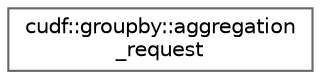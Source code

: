 digraph "类继承关系图"
{
 // LATEX_PDF_SIZE
  bgcolor="transparent";
  edge [fontname=Helvetica,fontsize=10,labelfontname=Helvetica,labelfontsize=10];
  node [fontname=Helvetica,fontsize=10,shape=box,height=0.2,width=0.4];
  rankdir="LR";
  Node0 [id="Node000000",label="cudf::groupby::aggregation\l_request",height=0.2,width=0.4,color="grey40", fillcolor="white", style="filled",URL="$structcudf_1_1groupby_1_1aggregation__request.html",tooltip="Request for groupby aggregation(s) to perform on a column."];
}
